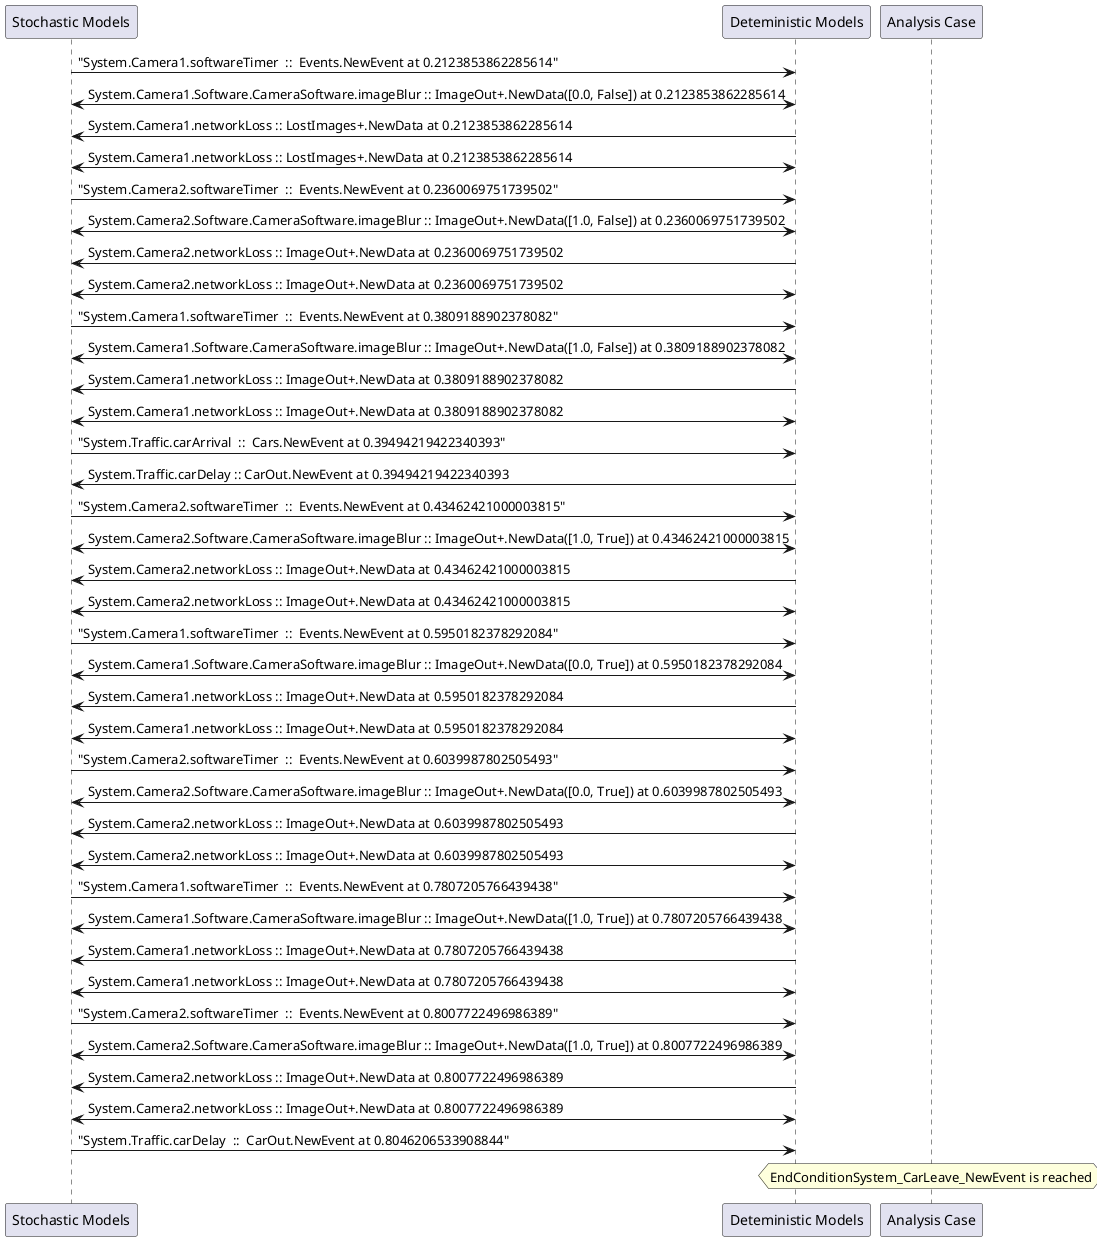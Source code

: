 
	@startuml
	participant "Stochastic Models" as stochmodel
	participant "Deteministic Models" as detmodel
	participant "Analysis Case" as analysis
	{3307_stop} stochmodel -> detmodel : "System.Camera1.softwareTimer  ::  Events.NewEvent at 0.2123853862285614"
detmodel <-> stochmodel : System.Camera1.Software.CameraSoftware.imageBlur :: ImageOut+.NewData([0.0, False]) at 0.2123853862285614
detmodel -> stochmodel : System.Camera1.networkLoss :: LostImages+.NewData at 0.2123853862285614
detmodel <-> stochmodel : System.Camera1.networkLoss :: LostImages+.NewData at 0.2123853862285614
{3323_stop} stochmodel -> detmodel : "System.Camera2.softwareTimer  ::  Events.NewEvent at 0.2360069751739502"
detmodel <-> stochmodel : System.Camera2.Software.CameraSoftware.imageBlur :: ImageOut+.NewData([1.0, False]) at 0.2360069751739502
detmodel -> stochmodel : System.Camera2.networkLoss :: ImageOut+.NewData at 0.2360069751739502
detmodel <-> stochmodel : System.Camera2.networkLoss :: ImageOut+.NewData at 0.2360069751739502
{3308_stop} stochmodel -> detmodel : "System.Camera1.softwareTimer  ::  Events.NewEvent at 0.3809188902378082"
detmodel <-> stochmodel : System.Camera1.Software.CameraSoftware.imageBlur :: ImageOut+.NewData([1.0, False]) at 0.3809188902378082
detmodel -> stochmodel : System.Camera1.networkLoss :: ImageOut+.NewData at 0.3809188902378082
detmodel <-> stochmodel : System.Camera1.networkLoss :: ImageOut+.NewData at 0.3809188902378082
{3339_stop} stochmodel -> detmodel : "System.Traffic.carArrival  ::  Cars.NewEvent at 0.39494219422340393"
{3344_start} detmodel -> stochmodel : System.Traffic.carDelay :: CarOut.NewEvent at 0.39494219422340393
{3324_stop} stochmodel -> detmodel : "System.Camera2.softwareTimer  ::  Events.NewEvent at 0.43462421000003815"
detmodel <-> stochmodel : System.Camera2.Software.CameraSoftware.imageBlur :: ImageOut+.NewData([1.0, True]) at 0.43462421000003815
detmodel -> stochmodel : System.Camera2.networkLoss :: ImageOut+.NewData at 0.43462421000003815
detmodel <-> stochmodel : System.Camera2.networkLoss :: ImageOut+.NewData at 0.43462421000003815
{3309_stop} stochmodel -> detmodel : "System.Camera1.softwareTimer  ::  Events.NewEvent at 0.5950182378292084"
detmodel <-> stochmodel : System.Camera1.Software.CameraSoftware.imageBlur :: ImageOut+.NewData([0.0, True]) at 0.5950182378292084
detmodel -> stochmodel : System.Camera1.networkLoss :: ImageOut+.NewData at 0.5950182378292084
detmodel <-> stochmodel : System.Camera1.networkLoss :: ImageOut+.NewData at 0.5950182378292084
{3325_stop} stochmodel -> detmodel : "System.Camera2.softwareTimer  ::  Events.NewEvent at 0.6039987802505493"
detmodel <-> stochmodel : System.Camera2.Software.CameraSoftware.imageBlur :: ImageOut+.NewData([0.0, True]) at 0.6039987802505493
detmodel -> stochmodel : System.Camera2.networkLoss :: ImageOut+.NewData at 0.6039987802505493
detmodel <-> stochmodel : System.Camera2.networkLoss :: ImageOut+.NewData at 0.6039987802505493
{3310_stop} stochmodel -> detmodel : "System.Camera1.softwareTimer  ::  Events.NewEvent at 0.7807205766439438"
detmodel <-> stochmodel : System.Camera1.Software.CameraSoftware.imageBlur :: ImageOut+.NewData([1.0, True]) at 0.7807205766439438
detmodel -> stochmodel : System.Camera1.networkLoss :: ImageOut+.NewData at 0.7807205766439438
detmodel <-> stochmodel : System.Camera1.networkLoss :: ImageOut+.NewData at 0.7807205766439438
{3326_stop} stochmodel -> detmodel : "System.Camera2.softwareTimer  ::  Events.NewEvent at 0.8007722496986389"
detmodel <-> stochmodel : System.Camera2.Software.CameraSoftware.imageBlur :: ImageOut+.NewData([1.0, True]) at 0.8007722496986389
detmodel -> stochmodel : System.Camera2.networkLoss :: ImageOut+.NewData at 0.8007722496986389
detmodel <-> stochmodel : System.Camera2.networkLoss :: ImageOut+.NewData at 0.8007722496986389
{3344_stop} stochmodel -> detmodel : "System.Traffic.carDelay  ::  CarOut.NewEvent at 0.8046206533908844"
{3344_start} <-> {3344_stop} : delay
hnote over analysis 
EndConditionSystem_CarLeave_NewEvent is reached
endnote
@enduml